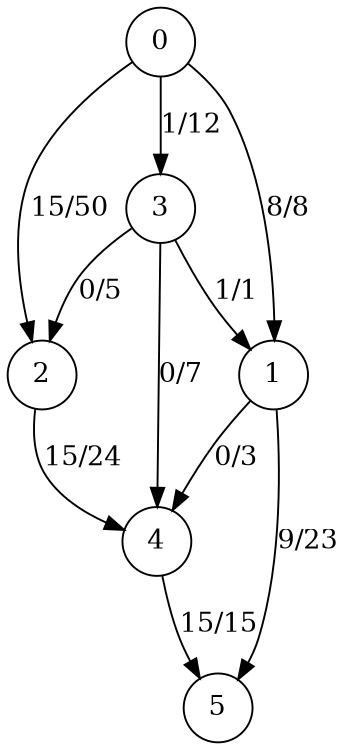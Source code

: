 digraph finite_state_machine { 
size="8,5"
node [shape = circle]; 
4 -> 5 [ label = "15/15"];
2 -> 4 [ label = "15/24"];
3 -> 4 [ label = "0/7"];
3 -> 2 [ label = "0/5"];
3 -> 1 [ label = "1/1"];
1 -> 4 [ label = "0/3"];
1 -> 5 [ label = "9/23"];
0 -> 2 [ label = "15/50"];
0 -> 3 [ label = "1/12"];
0 -> 1 [ label = "8/8"];
}